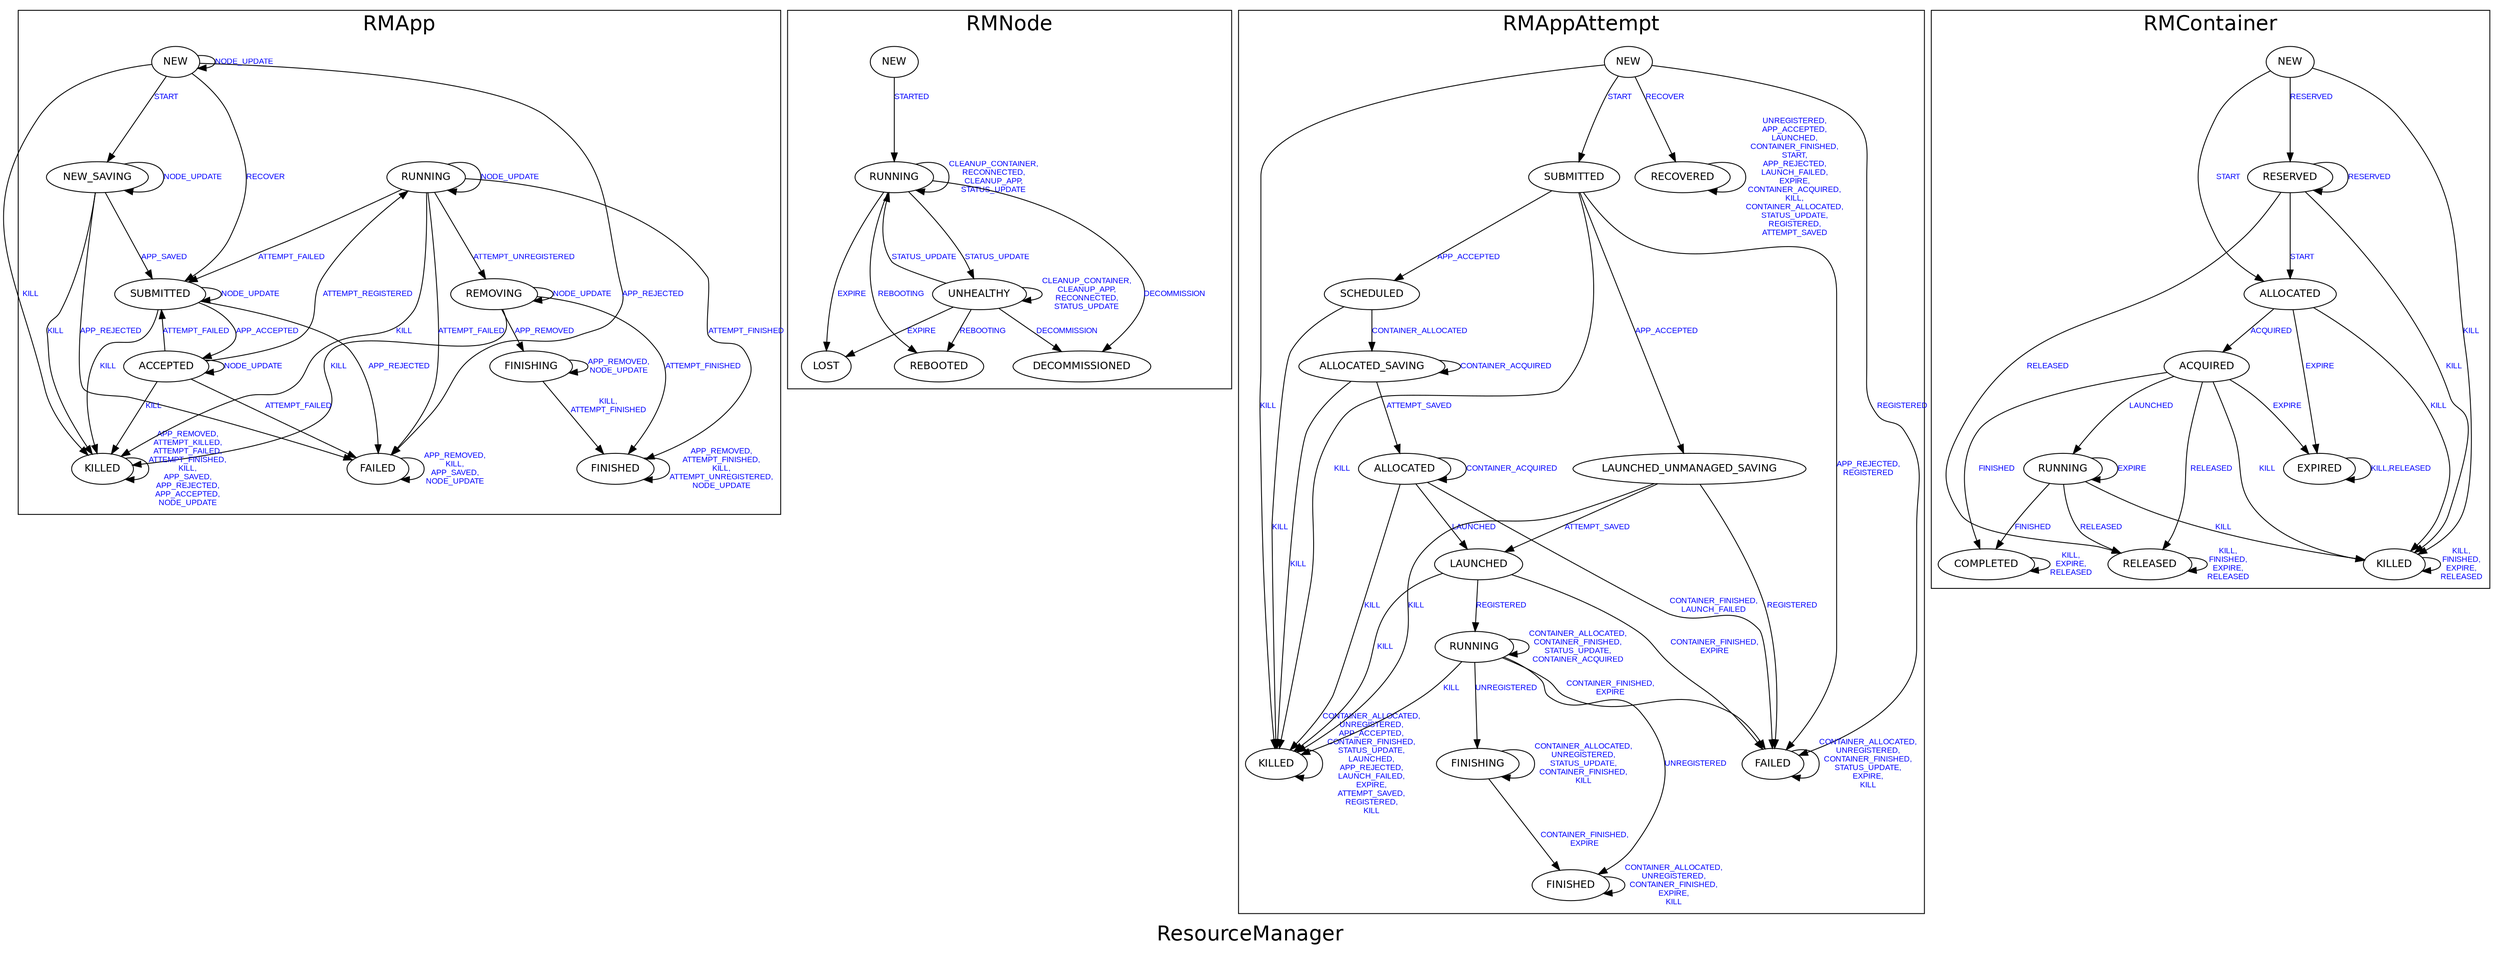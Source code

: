 digraph ResourceManager {
graph [ label="ResourceManager", fontsize=24, fontname=Helvetica];
node [fontsize=12, fontname=Helvetica];
edge [fontsize=9, fontcolor=blue, fontname=Arial];
subgraph cluster_RMApp {
label="RMApp"
  "RMApp.REMOVING" [ label = REMOVING ];
  "RMApp.REMOVING" -> "RMApp.FINISHING" [ label = "APP_REMOVED" ];
  "RMApp.REMOVING" -> "RMApp.KILLED" [ label = "KILL" ];
  "RMApp.REMOVING" -> "RMApp.FINISHED" [ label = "ATTEMPT_FINISHED" ];
  "RMApp.REMOVING" -> "RMApp.REMOVING" [ label = "NODE_UPDATE" ];
  "RMApp.NEW_SAVING" [ label = NEW_SAVING ];
  "RMApp.NEW_SAVING" -> "RMApp.KILLED" [ label = "KILL" ];
  "RMApp.NEW_SAVING" -> "RMApp.SUBMITTED" [ label = "APP_SAVED" ];
  "RMApp.NEW_SAVING" -> "RMApp.FAILED" [ label = "APP_REJECTED" ];
  "RMApp.NEW_SAVING" -> "RMApp.NEW_SAVING" [ label = "NODE_UPDATE" ];
  "RMApp.RUNNING" [ label = RUNNING ];
  "RMApp.RUNNING" -> "RMApp.KILLED" [ label = "KILL" ];
  "RMApp.RUNNING" -> "RMApp.SUBMITTED" [ label = "ATTEMPT_FAILED" ];
  "RMApp.RUNNING" -> "RMApp.FAILED" [ label = "ATTEMPT_FAILED" ];
  "RMApp.RUNNING" -> "RMApp.FINISHED" [ label = "ATTEMPT_FINISHED" ];
  "RMApp.RUNNING" -> "RMApp.REMOVING" [ label = "ATTEMPT_UNREGISTERED" ];
  "RMApp.RUNNING" -> "RMApp.RUNNING" [ label = "NODE_UPDATE" ];
  "RMApp.FINISHED" [ label = FINISHED ];
  "RMApp.FINISHED" -> "RMApp.FINISHED" [ label = "APP_REMOVED,\nATTEMPT_FINISHED,\nKILL,\nATTEMPT_UNREGISTERED,\nNODE_UPDATE" ];
  "RMApp.KILLED" [ label = KILLED ];
  "RMApp.KILLED" -> "RMApp.KILLED" [ label = "APP_REMOVED,\nATTEMPT_KILLED,\nATTEMPT_FAILED,\nATTEMPT_FINISHED,\nKILL,\nAPP_SAVED,\nAPP_REJECTED,\nAPP_ACCEPTED,\nNODE_UPDATE" ];
  "RMApp.NEW" [ label = NEW ];
  "RMApp.NEW" -> "RMApp.KILLED" [ label = "KILL" ];
  "RMApp.NEW" -> "RMApp.SUBMITTED" [ label = "RECOVER" ];
  "RMApp.NEW" -> "RMApp.FAILED" [ label = "APP_REJECTED" ];
  "RMApp.NEW" -> "RMApp.NEW_SAVING" [ label = "START" ];
  "RMApp.NEW" -> "RMApp.NEW" [ label = "NODE_UPDATE" ];
  "RMApp.ACCEPTED" [ label = ACCEPTED ];
  "RMApp.ACCEPTED" -> "RMApp.KILLED" [ label = "KILL" ];
  "RMApp.ACCEPTED" -> "RMApp.SUBMITTED" [ label = "ATTEMPT_FAILED" ];
  "RMApp.ACCEPTED" -> "RMApp.FAILED" [ label = "ATTEMPT_FAILED" ];
  "RMApp.ACCEPTED" -> "RMApp.RUNNING" [ label = "ATTEMPT_REGISTERED" ];
  "RMApp.ACCEPTED" -> "RMApp.ACCEPTED" [ label = "NODE_UPDATE" ];
  "RMApp.FAILED" [ label = FAILED ];
  "RMApp.FAILED" -> "RMApp.FAILED" [ label = "APP_REMOVED,\nKILL,\nAPP_SAVED,\nNODE_UPDATE" ];
  "RMApp.FINISHING" [ label = FINISHING ];
  "RMApp.FINISHING" -> "RMApp.FINISHING" [ label = "APP_REMOVED,\nNODE_UPDATE" ];
  "RMApp.FINISHING" -> "RMApp.FINISHED" [ label = "KILL,\nATTEMPT_FINISHED" ];
  "RMApp.SUBMITTED" [ label = SUBMITTED ];
  "RMApp.SUBMITTED" -> "RMApp.KILLED" [ label = "KILL" ];
  "RMApp.SUBMITTED" -> "RMApp.FAILED" [ label = "APP_REJECTED" ];
  "RMApp.SUBMITTED" -> "RMApp.ACCEPTED" [ label = "APP_ACCEPTED" ];
  "RMApp.SUBMITTED" -> "RMApp.SUBMITTED" [ label = "NODE_UPDATE" ];
}

subgraph cluster_RMNode {
label="RMNode"
  "RMNode.LOST" [ label = LOST ];
  "RMNode.RUNNING" [ label = RUNNING ];
  "RMNode.RUNNING" -> "RMNode.REBOOTED" [ label = "REBOOTING" ];
  "RMNode.RUNNING" -> "RMNode.DECOMMISSIONED" [ label = "DECOMMISSION" ];
  "RMNode.RUNNING" -> "RMNode.RUNNING" [ label = "CLEANUP_CONTAINER,\nRECONNECTED,\nCLEANUP_APP,\nSTATUS_UPDATE" ];
  "RMNode.RUNNING" -> "RMNode.LOST" [ label = "EXPIRE" ];
  "RMNode.RUNNING" -> "RMNode.UNHEALTHY" [ label = "STATUS_UPDATE" ];
  "RMNode.DECOMMISSIONED" [ label = DECOMMISSIONED ];
  "RMNode.NEW" [ label = NEW ];
  "RMNode.NEW" -> "RMNode.RUNNING" [ label = "STARTED" ];
  "RMNode.UNHEALTHY" [ label = UNHEALTHY ];
  "RMNode.UNHEALTHY" -> "RMNode.REBOOTED" [ label = "REBOOTING" ];
  "RMNode.UNHEALTHY" -> "RMNode.DECOMMISSIONED" [ label = "DECOMMISSION" ];
  "RMNode.UNHEALTHY" -> "RMNode.UNHEALTHY" [ label = "CLEANUP_CONTAINER,\nCLEANUP_APP,\nRECONNECTED,\nSTATUS_UPDATE" ];
  "RMNode.UNHEALTHY" -> "RMNode.LOST" [ label = "EXPIRE" ];
  "RMNode.UNHEALTHY" -> "RMNode.RUNNING" [ label = "STATUS_UPDATE" ];
  "RMNode.REBOOTED" [ label = REBOOTED ];
}

subgraph cluster_RMAppAttempt {
label="RMAppAttempt"
  "RMAppAttempt.FINISHING" [ label = FINISHING ];
  "RMAppAttempt.FINISHING" -> "RMAppAttempt.FINISHING" [ label = "CONTAINER_ALLOCATED,\nUNREGISTERED,\nSTATUS_UPDATE,\nCONTAINER_FINISHED,\nKILL" ];
  "RMAppAttempt.FINISHING" -> "RMAppAttempt.FINISHED" [ label = "CONTAINER_FINISHED,\nEXPIRE" ];
  "RMAppAttempt.FINISHED" [ label = FINISHED ];
  "RMAppAttempt.FINISHED" -> "RMAppAttempt.FINISHED" [ label = "CONTAINER_ALLOCATED,\nUNREGISTERED,\nCONTAINER_FINISHED,\nEXPIRE,\nKILL" ];
  "RMAppAttempt.SCHEDULED" [ label = SCHEDULED ];
  "RMAppAttempt.SCHEDULED" -> "RMAppAttempt.ALLOCATED_SAVING" [ label = "CONTAINER_ALLOCATED" ];
  "RMAppAttempt.SCHEDULED" -> "RMAppAttempt.KILLED" [ label = "KILL" ];
  "RMAppAttempt.NEW" [ label = NEW ];
  "RMAppAttempt.NEW" -> "RMAppAttempt.SUBMITTED" [ label = "START" ];
  "RMAppAttempt.NEW" -> "RMAppAttempt.RECOVERED" [ label = "RECOVER" ];
  "RMAppAttempt.NEW" -> "RMAppAttempt.FAILED" [ label = "REGISTERED" ];
  "RMAppAttempt.NEW" -> "RMAppAttempt.KILLED" [ label = "KILL" ];
  "RMAppAttempt.KILLED" [ label = KILLED ];
  "RMAppAttempt.KILLED" -> "RMAppAttempt.KILLED" [ label = "CONTAINER_ALLOCATED,\nUNREGISTERED,\nAPP_ACCEPTED,\nCONTAINER_FINISHED,\nSTATUS_UPDATE,\nLAUNCHED,\nAPP_REJECTED,\nLAUNCH_FAILED,\nEXPIRE,\nATTEMPT_SAVED,\nREGISTERED,\nKILL" ];
  "RMAppAttempt.FAILED" [ label = FAILED ];
  "RMAppAttempt.FAILED" -> "RMAppAttempt.FAILED" [ label = "CONTAINER_ALLOCATED,\nUNREGISTERED,\nCONTAINER_FINISHED,\nSTATUS_UPDATE,\nEXPIRE,\nKILL" ];
  "RMAppAttempt.ALLOCATED" [ label = ALLOCATED ];
  "RMAppAttempt.ALLOCATED" -> "RMAppAttempt.FAILED" [ label = "CONTAINER_FINISHED,\nLAUNCH_FAILED" ];
  "RMAppAttempt.ALLOCATED" -> "RMAppAttempt.LAUNCHED" [ label = "LAUNCHED" ];
  "RMAppAttempt.ALLOCATED" -> "RMAppAttempt.ALLOCATED" [ label = "CONTAINER_ACQUIRED" ];
  "RMAppAttempt.ALLOCATED" -> "RMAppAttempt.KILLED" [ label = "KILL" ];
  "RMAppAttempt.ALLOCATED_SAVING" [ label = ALLOCATED_SAVING ];
  "RMAppAttempt.ALLOCATED_SAVING" -> "RMAppAttempt.ALLOCATED_SAVING" [ label = "CONTAINER_ACQUIRED" ];
  "RMAppAttempt.ALLOCATED_SAVING" -> "RMAppAttempt.KILLED" [ label = "KILL" ];
  "RMAppAttempt.ALLOCATED_SAVING" -> "RMAppAttempt.ALLOCATED" [ label = "ATTEMPT_SAVED" ];
  "RMAppAttempt.RUNNING" [ label = RUNNING ];
  "RMAppAttempt.RUNNING" -> "RMAppAttempt.RUNNING" [ label = "CONTAINER_ALLOCATED,\nCONTAINER_FINISHED,\nSTATUS_UPDATE,\nCONTAINER_ACQUIRED" ];
  "RMAppAttempt.RUNNING" -> "RMAppAttempt.FINISHING" [ label = "UNREGISTERED" ];
  "RMAppAttempt.RUNNING" -> "RMAppAttempt.FINISHED" [ label = "UNREGISTERED" ];
  "RMAppAttempt.RUNNING" -> "RMAppAttempt.FAILED" [ label = "CONTAINER_FINISHED,\nEXPIRE" ];
  "RMAppAttempt.RUNNING" -> "RMAppAttempt.KILLED" [ label = "KILL" ];
  "RMAppAttempt.RECOVERED" [ label = RECOVERED ];
  "RMAppAttempt.RECOVERED" -> "RMAppAttempt.RECOVERED" [ label = "UNREGISTERED,\nAPP_ACCEPTED,\nLAUNCHED,\nCONTAINER_FINISHED,\nSTART,\nAPP_REJECTED,\nLAUNCH_FAILED,\nEXPIRE,\nCONTAINER_ACQUIRED,\nKILL,\nCONTAINER_ALLOCATED,\nSTATUS_UPDATE,\nREGISTERED,\nATTEMPT_SAVED" ];
  "RMAppAttempt.LAUNCHED" [ label = LAUNCHED ];
  "RMAppAttempt.LAUNCHED" -> "RMAppAttempt.FAILED" [ label = "CONTAINER_FINISHED,\nEXPIRE" ];
  "RMAppAttempt.LAUNCHED" -> "RMAppAttempt.KILLED" [ label = "KILL" ];
  "RMAppAttempt.LAUNCHED" -> "RMAppAttempt.RUNNING" [ label = "REGISTERED" ];
  "RMAppAttempt.SUBMITTED" [ label = SUBMITTED ];
  "RMAppAttempt.SUBMITTED" -> "RMAppAttempt.SCHEDULED" [ label = "APP_ACCEPTED" ];
  "RMAppAttempt.SUBMITTED" -> "RMAppAttempt.LAUNCHED_UNMANAGED_SAVING" [ label = "APP_ACCEPTED" ];
  "RMAppAttempt.SUBMITTED" -> "RMAppAttempt.FAILED" [ label = "APP_REJECTED,\nREGISTERED" ];
  "RMAppAttempt.SUBMITTED" -> "RMAppAttempt.KILLED" [ label = "KILL" ];
  "RMAppAttempt.LAUNCHED_UNMANAGED_SAVING" [ label = LAUNCHED_UNMANAGED_SAVING ];
  "RMAppAttempt.LAUNCHED_UNMANAGED_SAVING" -> "RMAppAttempt.KILLED" [ label = "KILL" ];
  "RMAppAttempt.LAUNCHED_UNMANAGED_SAVING" -> "RMAppAttempt.FAILED" [ label = "REGISTERED" ];
  "RMAppAttempt.LAUNCHED_UNMANAGED_SAVING" -> "RMAppAttempt.LAUNCHED" [ label = "ATTEMPT_SAVED" ];
}

subgraph cluster_RMContainer {
label="RMContainer"
  "RMContainer.EXPIRED" [ label = EXPIRED ];
  "RMContainer.EXPIRED" -> "RMContainer.EXPIRED" [ label = "KILL,RELEASED" ];
  "RMContainer.COMPLETED" [ label = COMPLETED ];
  "RMContainer.COMPLETED" -> "RMContainer.COMPLETED" [ label = "KILL,\nEXPIRE,\nRELEASED" ];
  "RMContainer.RELEASED" [ label = RELEASED ];
  "RMContainer.RELEASED" -> "RMContainer.RELEASED" [ label = "KILL,\nFINISHED,\nEXPIRE,\nRELEASED" ];
  "RMContainer.RUNNING" [ label = RUNNING ];
  "RMContainer.RUNNING" -> "RMContainer.KILLED" [ label = "KILL" ];
  "RMContainer.RUNNING" -> "RMContainer.COMPLETED" [ label = "FINISHED" ];
  "RMContainer.RUNNING" -> "RMContainer.RUNNING" [ label = "EXPIRE" ];
  "RMContainer.RUNNING" -> "RMContainer.RELEASED" [ label = "RELEASED" ];
  "RMContainer.NEW" [ label = NEW ];
  "RMContainer.NEW" -> "RMContainer.KILLED" [ label = "KILL" ];
  "RMContainer.NEW" -> "RMContainer.ALLOCATED" [ label = "START" ];
  "RMContainer.NEW" -> "RMContainer.RESERVED" [ label = "RESERVED" ];
  "RMContainer.ACQUIRED" [ label = ACQUIRED ];
  "RMContainer.ACQUIRED" -> "RMContainer.KILLED" [ label = "KILL" ];
  "RMContainer.ACQUIRED" -> "RMContainer.RUNNING" [ label = "LAUNCHED" ];
  "RMContainer.ACQUIRED" -> "RMContainer.COMPLETED" [ label = "FINISHED" ];
  "RMContainer.ACQUIRED" -> "RMContainer.EXPIRED" [ label = "EXPIRE" ];
  "RMContainer.ACQUIRED" -> "RMContainer.RELEASED" [ label = "RELEASED" ];
  "RMContainer.RESERVED" [ label = RESERVED ];
  "RMContainer.RESERVED" -> "RMContainer.KILLED" [ label = "KILL" ];
  "RMContainer.RESERVED" -> "RMContainer.ALLOCATED" [ label = "START" ];
  "RMContainer.RESERVED" -> "RMContainer.RELEASED" [ label = "RELEASED" ];
  "RMContainer.RESERVED" -> "RMContainer.RESERVED" [ label = "RESERVED" ];
  "RMContainer.KILLED" [ label = KILLED ];
  "RMContainer.KILLED" -> "RMContainer.KILLED" [ label = "KILL,\nFINISHED,\nEXPIRE,\nRELEASED" ];
  "RMContainer.ALLOCATED" [ label = ALLOCATED ];
  "RMContainer.ALLOCATED" -> "RMContainer.ACQUIRED" [ label = "ACQUIRED" ];
  "RMContainer.ALLOCATED" -> "RMContainer.KILLED" [ label = "KILL" ];
  "RMContainer.ALLOCATED" -> "RMContainer.EXPIRED" [ label = "EXPIRE" ];
}

}
